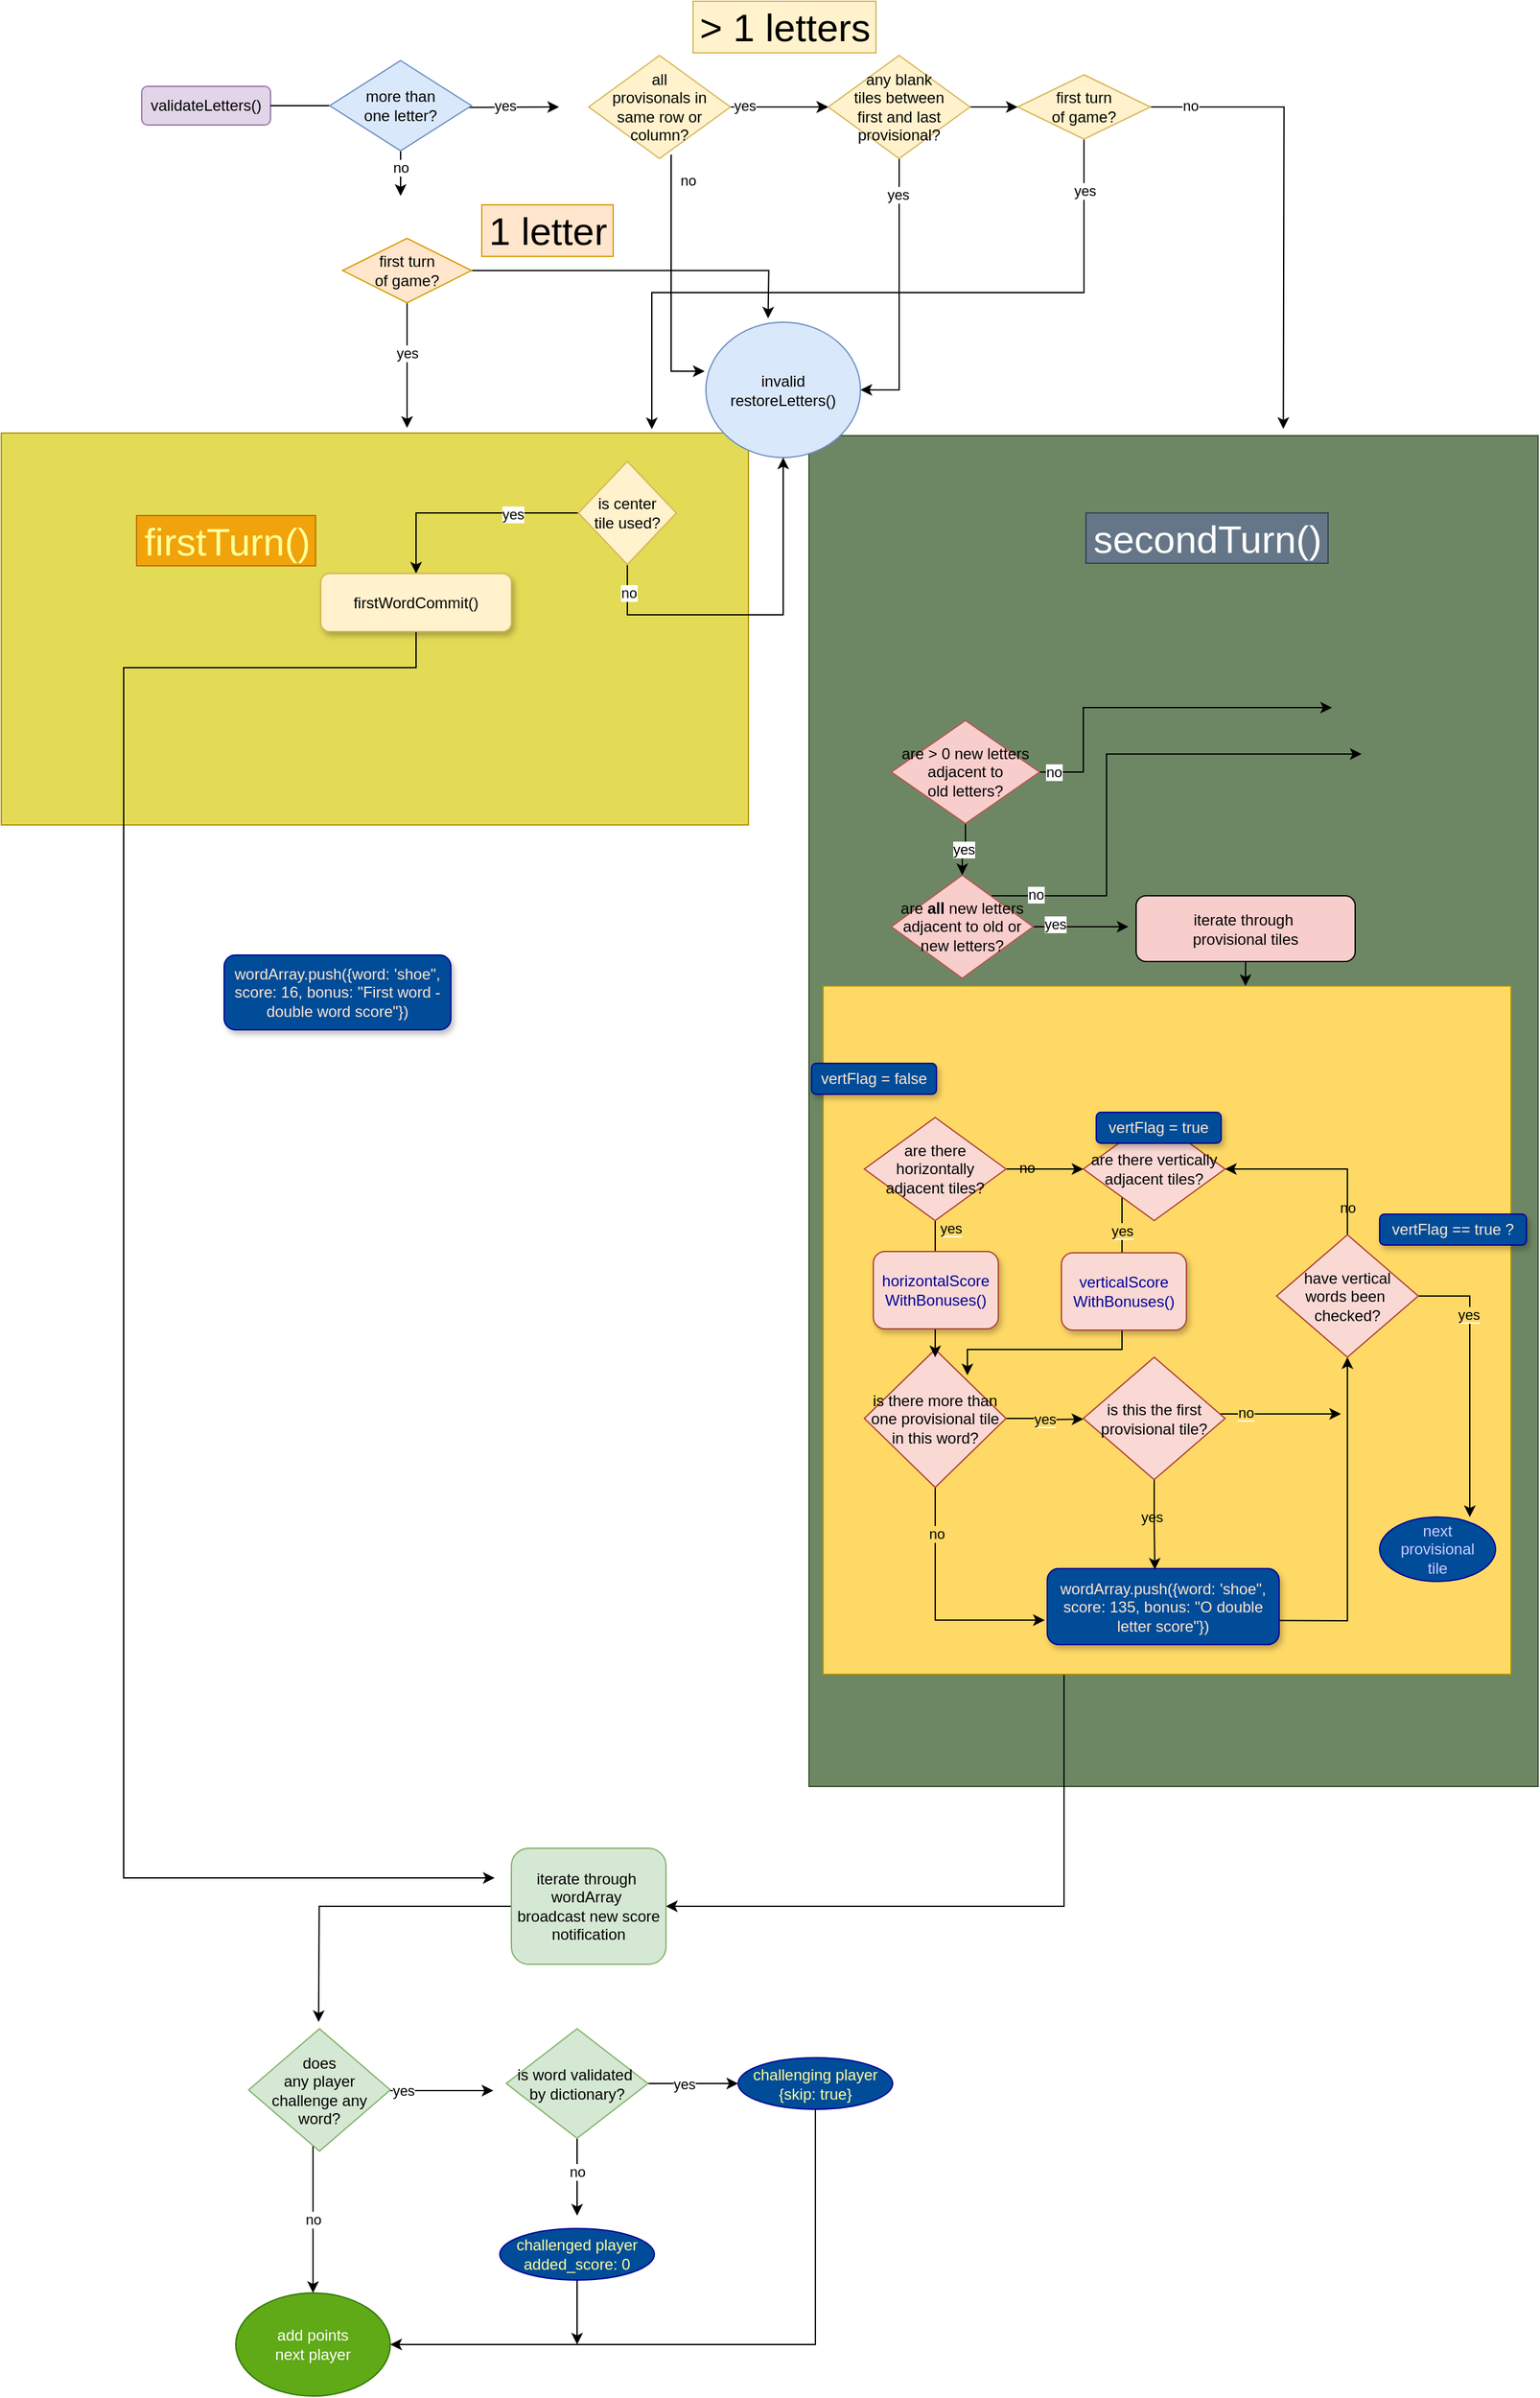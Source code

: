 <mxfile version="14.5.3" type="github">
  <diagram id="KmPHyXRd9AAnZFTOhBj1" name="Page-1">
    <mxGraphModel dx="1792" dy="1610" grid="0" gridSize="10" guides="0" tooltips="1" connect="1" arrows="1" fold="1" page="1" pageScale="1" pageWidth="690" pageHeight="980" math="0" shadow="0">
      <root>
        <mxCell id="0" />
        <mxCell id="1" parent="0" />
        <mxCell id="cBUCQeLag9bt-TqTQDcO-5" value="" style="rounded=0;whiteSpace=wrap;html=1;strokeColor=#3A5431;fontColor=#ffffff;fillColor=#6d8764;" parent="1" vertex="1">
          <mxGeometry x="446" y="9" width="566" height="1048" as="geometry" />
        </mxCell>
        <mxCell id="cBUCQeLag9bt-TqTQDcO-6" value="secondTurn()" style="text;html=1;resizable=0;autosize=1;align=center;verticalAlign=middle;points=[];fillColor=#647687;strokeColor=#314354;rounded=0;fontColor=#ffffff;fontSize=30;" parent="1" vertex="1">
          <mxGeometry x="661" y="69" width="188" height="39" as="geometry" />
        </mxCell>
        <mxCell id="cBUCQeLag9bt-TqTQDcO-2" value="" style="rounded=0;whiteSpace=wrap;html=1;strokeColor=#B09500;fontColor=#ffffff;fillColor=#E3DA56;" parent="1" vertex="1">
          <mxGeometry x="-181" y="7" width="580" height="304" as="geometry" />
        </mxCell>
        <mxCell id="iAa0ijknWMUfrmJ30W93-124" style="edgeStyle=orthogonalEdgeStyle;rounded=0;orthogonalLoop=1;jettySize=auto;html=1;endArrow=classic;endFill=1;fillColor=#00FFFF;gradientColor=#9933FF;fontColor=#000099;" parent="1" source="_AxOFC-AINdAkmEs332U-23" target="_AxOFC-AINdAkmEs332U-12" edge="1">
          <mxGeometry relative="1" as="geometry">
            <Array as="points">
              <mxPoint x="644" y="1150" />
            </Array>
          </mxGeometry>
        </mxCell>
        <mxCell id="_AxOFC-AINdAkmEs332U-23" value="" style="whiteSpace=wrap;html=1;aspect=fixed;strokeColor=#B09500;fontColor=#ffffff;fillColor=#FFD966;glass=0;" parent="1" vertex="1">
          <mxGeometry x="457" y="436" width="534" height="534" as="geometry" />
        </mxCell>
        <mxCell id="SoHk7hT5f_enM3RVXxlu-81" style="edgeStyle=orthogonalEdgeStyle;rounded=0;orthogonalLoop=1;jettySize=auto;html=1;startArrow=none;startFill=0;endArrow=classic;endFill=1;" parent="1" source="SoHk7hT5f_enM3RVXxlu-9" edge="1">
          <mxGeometry relative="1" as="geometry">
            <mxPoint x="875" y="256" as="targetPoint" />
            <Array as="points">
              <mxPoint x="677" y="366" />
              <mxPoint x="677" y="256" />
            </Array>
          </mxGeometry>
        </mxCell>
        <mxCell id="SoHk7hT5f_enM3RVXxlu-82" value="no" style="edgeLabel;html=1;align=center;verticalAlign=middle;resizable=0;points=[];" parent="SoHk7hT5f_enM3RVXxlu-81" vertex="1" connectable="0">
          <mxGeometry x="-0.878" y="-1" relative="1" as="geometry">
            <mxPoint x="10" y="-2" as="offset" />
          </mxGeometry>
        </mxCell>
        <mxCell id="_AxOFC-AINdAkmEs332U-1" style="edgeStyle=orthogonalEdgeStyle;rounded=0;orthogonalLoop=1;jettySize=auto;html=1;startArrow=none;startFill=0;endArrow=classic;endFill=1;exitX=1;exitY=0.5;exitDx=0;exitDy=0;" parent="1" source="SoHk7hT5f_enM3RVXxlu-9" edge="1">
          <mxGeometry relative="1" as="geometry">
            <mxPoint x="694" y="390" as="targetPoint" />
            <Array as="points">
              <mxPoint x="653" y="390" />
              <mxPoint x="653" y="390" />
            </Array>
            <mxPoint x="681" y="404" as="sourcePoint" />
          </mxGeometry>
        </mxCell>
        <mxCell id="_AxOFC-AINdAkmEs332U-2" value="yes" style="edgeLabel;html=1;align=center;verticalAlign=middle;resizable=0;points=[];" parent="_AxOFC-AINdAkmEs332U-1" vertex="1" connectable="0">
          <mxGeometry x="-0.878" y="1" relative="1" as="geometry">
            <mxPoint x="12" y="-1" as="offset" />
          </mxGeometry>
        </mxCell>
        <mxCell id="SoHk7hT5f_enM3RVXxlu-9" value="are &lt;b&gt;all&lt;/b&gt; new letters &lt;br&gt;adjacent to old or &lt;br&gt;new letters?" style="rhombus;whiteSpace=wrap;html=1;fillColor=#f8cecc;strokeColor=#b85450;" parent="1" vertex="1">
          <mxGeometry x="510" y="350" width="110" height="80" as="geometry" />
        </mxCell>
        <mxCell id="SoHk7hT5f_enM3RVXxlu-15" value="invalid&lt;br&gt;restoreLetters()" style="ellipse;whiteSpace=wrap;html=1;fillColor=#dae8fc;strokeColor=#6c8ebf;" parent="1" vertex="1">
          <mxGeometry x="366" y="-79" width="120" height="105" as="geometry" />
        </mxCell>
        <mxCell id="j5gP4k0hpm-259DDC6v4-30" style="edgeStyle=orthogonalEdgeStyle;rounded=0;orthogonalLoop=1;jettySize=auto;html=1;" parent="1" source="SoHk7hT5f_enM3RVXxlu-22" edge="1">
          <mxGeometry relative="1" as="geometry">
            <mxPoint x="814.25" y="3.762" as="targetPoint" />
          </mxGeometry>
        </mxCell>
        <mxCell id="j5gP4k0hpm-259DDC6v4-33" value="no" style="edgeLabel;html=1;align=center;verticalAlign=middle;resizable=0;points=[];" parent="j5gP4k0hpm-259DDC6v4-30" vertex="1" connectable="0">
          <mxGeometry x="-0.826" y="1" relative="1" as="geometry">
            <mxPoint as="offset" />
          </mxGeometry>
        </mxCell>
        <mxCell id="j5gP4k0hpm-259DDC6v4-31" style="edgeStyle=orthogonalEdgeStyle;rounded=0;orthogonalLoop=1;jettySize=auto;html=1;" parent="1" source="SoHk7hT5f_enM3RVXxlu-22" edge="1">
          <mxGeometry relative="1" as="geometry">
            <mxPoint x="324" y="4" as="targetPoint" />
            <Array as="points">
              <mxPoint x="660" y="-102" />
              <mxPoint x="324" y="-102" />
            </Array>
          </mxGeometry>
        </mxCell>
        <mxCell id="j5gP4k0hpm-259DDC6v4-32" value="yes" style="edgeLabel;html=1;align=center;verticalAlign=middle;resizable=0;points=[];" parent="j5gP4k0hpm-259DDC6v4-31" vertex="1" connectable="0">
          <mxGeometry x="-0.858" relative="1" as="geometry">
            <mxPoint as="offset" />
          </mxGeometry>
        </mxCell>
        <mxCell id="SoHk7hT5f_enM3RVXxlu-22" value="first turn&lt;br&gt;of game?" style="rhombus;whiteSpace=wrap;html=1;fillColor=#fff2cc;strokeColor=#d6b656;" parent="1" vertex="1">
          <mxGeometry x="608" y="-271" width="103" height="50" as="geometry" />
        </mxCell>
        <mxCell id="j5gP4k0hpm-259DDC6v4-18" style="edgeStyle=orthogonalEdgeStyle;rounded=0;orthogonalLoop=1;jettySize=auto;html=1;entryX=0.5;entryY=0;entryDx=0;entryDy=0;" parent="1" source="SoHk7hT5f_enM3RVXxlu-11" target="iAa0ijknWMUfrmJ30W93-70" edge="1">
          <mxGeometry relative="1" as="geometry" />
        </mxCell>
        <mxCell id="j5gP4k0hpm-259DDC6v4-19" value="yes" style="edgeLabel;html=1;align=center;verticalAlign=middle;resizable=0;points=[];" parent="j5gP4k0hpm-259DDC6v4-18" vertex="1" connectable="0">
          <mxGeometry x="-0.407" y="1" relative="1" as="geometry">
            <mxPoint as="offset" />
          </mxGeometry>
        </mxCell>
        <mxCell id="ICgtY_3QxGC1QZAp6QRd-2" style="edgeStyle=orthogonalEdgeStyle;rounded=0;orthogonalLoop=1;jettySize=auto;html=1;exitX=0.5;exitY=1;exitDx=0;exitDy=0;" edge="1" parent="1" source="SoHk7hT5f_enM3RVXxlu-11" target="SoHk7hT5f_enM3RVXxlu-15">
          <mxGeometry relative="1" as="geometry">
            <Array as="points">
              <mxPoint x="305" y="148" />
              <mxPoint x="426" y="148" />
            </Array>
          </mxGeometry>
        </mxCell>
        <mxCell id="ICgtY_3QxGC1QZAp6QRd-3" value="no" style="edgeLabel;html=1;align=center;verticalAlign=middle;resizable=0;points=[];" vertex="1" connectable="0" parent="ICgtY_3QxGC1QZAp6QRd-2">
          <mxGeometry x="-0.847" y="1" relative="1" as="geometry">
            <mxPoint as="offset" />
          </mxGeometry>
        </mxCell>
        <mxCell id="SoHk7hT5f_enM3RVXxlu-11" value="is center &lt;br&gt;tile used?" style="rhombus;whiteSpace=wrap;html=1;fillColor=#fff2cc;strokeColor=#d6b656;" parent="1" vertex="1">
          <mxGeometry x="267" y="29" width="76" height="80" as="geometry" />
        </mxCell>
        <mxCell id="SoHk7hT5f_enM3RVXxlu-66" value="yes" style="edgeStyle=orthogonalEdgeStyle;rounded=0;orthogonalLoop=1;jettySize=auto;html=1;" parent="1" source="SoHk7hT5f_enM3RVXxlu-38" target="SoHk7hT5f_enM3RVXxlu-9" edge="1">
          <mxGeometry relative="1" as="geometry" />
        </mxCell>
        <mxCell id="SoHk7hT5f_enM3RVXxlu-78" style="edgeStyle=orthogonalEdgeStyle;rounded=0;orthogonalLoop=1;jettySize=auto;html=1;startArrow=none;startFill=0;endArrow=classic;endFill=1;" parent="1" source="SoHk7hT5f_enM3RVXxlu-38" edge="1">
          <mxGeometry relative="1" as="geometry">
            <mxPoint x="852" y="220" as="targetPoint" />
            <Array as="points">
              <mxPoint x="659" y="270" />
              <mxPoint x="659" y="220" />
            </Array>
          </mxGeometry>
        </mxCell>
        <mxCell id="SoHk7hT5f_enM3RVXxlu-80" value="no" style="edgeLabel;html=1;align=center;verticalAlign=middle;resizable=0;points=[];" parent="SoHk7hT5f_enM3RVXxlu-78" vertex="1" connectable="0">
          <mxGeometry x="0.084" y="2" relative="1" as="geometry">
            <mxPoint x="-89" y="52" as="offset" />
          </mxGeometry>
        </mxCell>
        <mxCell id="SoHk7hT5f_enM3RVXxlu-38" value="are &amp;gt; 0 new letters&lt;br&gt;adjacent to &lt;br&gt;old letters?" style="rhombus;whiteSpace=wrap;html=1;fillColor=#f8cecc;strokeColor=#b85450;" parent="1" vertex="1">
          <mxGeometry x="510" y="230" width="115" height="80" as="geometry" />
        </mxCell>
        <mxCell id="cBUCQeLag9bt-TqTQDcO-9" style="edgeStyle=orthogonalEdgeStyle;rounded=0;orthogonalLoop=1;jettySize=auto;html=1;exitX=0.5;exitY=1;exitDx=0;exitDy=0;entryX=0.614;entryY=0;entryDx=0;entryDy=0;entryPerimeter=0;fontSize=30;fontColor=#FFFF99;" parent="1" source="_AxOFC-AINdAkmEs332U-11" target="_AxOFC-AINdAkmEs332U-23" edge="1">
          <mxGeometry relative="1" as="geometry" />
        </mxCell>
        <mxCell id="_AxOFC-AINdAkmEs332U-11" value="iterate through&amp;nbsp;&lt;br&gt;provisional tiles" style="rounded=1;whiteSpace=wrap;html=1;fillColor=#f8cecc;" parent="1" vertex="1">
          <mxGeometry x="700" y="366" width="170" height="51" as="geometry" />
        </mxCell>
        <mxCell id="iAa0ijknWMUfrmJ30W93-106" style="edgeStyle=orthogonalEdgeStyle;rounded=0;orthogonalLoop=1;jettySize=auto;html=1;endArrow=classic;endFill=1;fillColor=#00FFFF;gradientColor=#9933FF;fontColor=#000099;" parent="1" source="_AxOFC-AINdAkmEs332U-12" edge="1">
          <mxGeometry relative="1" as="geometry">
            <mxPoint x="65.333" y="1239.792" as="targetPoint" />
          </mxGeometry>
        </mxCell>
        <mxCell id="_AxOFC-AINdAkmEs332U-12" value="iterate through&amp;nbsp;&lt;br&gt;wordArray&amp;nbsp;&lt;br&gt;broadcast new score notification" style="rounded=1;whiteSpace=wrap;html=1;fillColor=#d5e8d4;strokeColor=#82b366;" parent="1" vertex="1">
          <mxGeometry x="215" y="1105" width="120" height="90" as="geometry" />
        </mxCell>
        <mxCell id="_AxOFC-AINdAkmEs332U-16" value="&lt;span style=&quot;background-color: rgb(255 , 217 , 102)&quot;&gt;yes&lt;/span&gt;" style="edgeStyle=orthogonalEdgeStyle;rounded=0;orthogonalLoop=1;jettySize=auto;html=1;startArrow=none;startFill=0;endArrow=classic;endFill=1;" parent="1" source="_AxOFC-AINdAkmEs332U-14" edge="1">
          <mxGeometry relative="1" as="geometry">
            <mxPoint x="659" y="772" as="targetPoint" />
          </mxGeometry>
        </mxCell>
        <mxCell id="_AxOFC-AINdAkmEs332U-19" style="edgeStyle=orthogonalEdgeStyle;rounded=0;orthogonalLoop=1;jettySize=auto;html=1;exitX=0.5;exitY=1;exitDx=0;exitDy=0;startArrow=none;startFill=0;endArrow=classic;endFill=1;entryX=0;entryY=0.5;entryDx=0;entryDy=0;" parent="1" source="_AxOFC-AINdAkmEs332U-14" edge="1">
          <mxGeometry relative="1" as="geometry">
            <mxPoint x="629" y="928" as="targetPoint" />
            <Array as="points">
              <mxPoint x="544" y="928" />
            </Array>
          </mxGeometry>
        </mxCell>
        <mxCell id="_AxOFC-AINdAkmEs332U-20" value="no" style="edgeLabel;html=1;align=center;verticalAlign=middle;resizable=0;points=[];labelBackgroundColor=#FFD966;" parent="_AxOFC-AINdAkmEs332U-19" vertex="1" connectable="0">
          <mxGeometry x="-0.843" y="1" relative="1" as="geometry">
            <mxPoint y="21" as="offset" />
          </mxGeometry>
        </mxCell>
        <mxCell id="_AxOFC-AINdAkmEs332U-14" value="is there more than one provisional tile in this word?" style="rhombus;whiteSpace=wrap;html=1;fillColor=#fad9d5;strokeColor=#ae4132;" parent="1" vertex="1">
          <mxGeometry x="489" y="718" width="110" height="107" as="geometry" />
        </mxCell>
        <mxCell id="iAa0ijknWMUfrmJ30W93-24" style="edgeStyle=orthogonalEdgeStyle;rounded=0;orthogonalLoop=1;jettySize=auto;html=1;" parent="1" source="_AxOFC-AINdAkmEs332U-15" edge="1">
          <mxGeometry relative="1" as="geometry">
            <mxPoint x="859" y="768" as="targetPoint" />
            <Array as="points">
              <mxPoint x="809" y="768" />
              <mxPoint x="809" y="768" />
            </Array>
          </mxGeometry>
        </mxCell>
        <mxCell id="iAa0ijknWMUfrmJ30W93-25" value="&lt;span style=&quot;background-color: rgb(255 , 217 , 102)&quot;&gt;no&lt;/span&gt;" style="edgeLabel;html=1;align=center;verticalAlign=middle;resizable=0;points=[];" parent="iAa0ijknWMUfrmJ30W93-24" vertex="1" connectable="0">
          <mxGeometry x="-0.584" y="2" relative="1" as="geometry">
            <mxPoint y="1" as="offset" />
          </mxGeometry>
        </mxCell>
        <mxCell id="iAa0ijknWMUfrmJ30W93-82" style="edgeStyle=orthogonalEdgeStyle;rounded=0;orthogonalLoop=1;jettySize=auto;html=1;entryX=0.464;entryY=0.013;entryDx=0;entryDy=0;entryPerimeter=0;endArrow=classic;endFill=1;fillColor=#00FFFF;gradientColor=#9933FF;" parent="1" source="_AxOFC-AINdAkmEs332U-15" target="iAa0ijknWMUfrmJ30W93-81" edge="1">
          <mxGeometry relative="1" as="geometry" />
        </mxCell>
        <mxCell id="iAa0ijknWMUfrmJ30W93-83" value="&lt;span style=&quot;&quot;&gt;yes&lt;/span&gt;" style="edgeLabel;html=1;align=center;verticalAlign=middle;resizable=0;points=[];labelBackgroundColor=none;" parent="iAa0ijknWMUfrmJ30W93-82" vertex="1" connectable="0">
          <mxGeometry x="-0.153" y="-2" relative="1" as="geometry">
            <mxPoint y="-1" as="offset" />
          </mxGeometry>
        </mxCell>
        <mxCell id="_AxOFC-AINdAkmEs332U-15" value="is this the first provisional tile?" style="rhombus;whiteSpace=wrap;html=1;fillColor=#fad9d5;strokeColor=#ae4132;" parent="1" vertex="1">
          <mxGeometry x="659" y="724" width="110" height="95" as="geometry" />
        </mxCell>
        <mxCell id="iAa0ijknWMUfrmJ30W93-33" style="edgeStyle=orthogonalEdgeStyle;rounded=0;orthogonalLoop=1;jettySize=auto;html=1;endArrow=classic;endFill=1;" parent="1" target="iAa0ijknWMUfrmJ30W93-26" edge="1">
          <mxGeometry relative="1" as="geometry">
            <mxPoint x="749" y="928" as="sourcePoint" />
          </mxGeometry>
        </mxCell>
        <mxCell id="iAa0ijknWMUfrmJ30W93-11" value="&lt;span style=&quot;background-color: rgb(255 , 217 , 102)&quot;&gt;yes&lt;/span&gt;" style="edgeStyle=orthogonalEdgeStyle;rounded=0;orthogonalLoop=1;jettySize=auto;html=1;entryX=0.5;entryY=0;entryDx=0;entryDy=0;" parent="1" edge="1">
          <mxGeometry x="-0.212" y="12" relative="1" as="geometry">
            <mxPoint x="517" y="585.998" as="sourcePoint" />
            <mxPoint x="544" y="724" as="targetPoint" />
            <Array as="points">
              <mxPoint x="544" y="586" />
            </Array>
            <mxPoint as="offset" />
          </mxGeometry>
        </mxCell>
        <mxCell id="iAa0ijknWMUfrmJ30W93-13" style="edgeStyle=orthogonalEdgeStyle;rounded=0;orthogonalLoop=1;jettySize=auto;html=1;entryX=0;entryY=0.5;entryDx=0;entryDy=0;" parent="1" source="iAa0ijknWMUfrmJ30W93-10" target="iAa0ijknWMUfrmJ30W93-12" edge="1">
          <mxGeometry relative="1" as="geometry" />
        </mxCell>
        <mxCell id="iAa0ijknWMUfrmJ30W93-14" value="&lt;span style=&quot;&quot;&gt;no&lt;/span&gt;" style="edgeLabel;html=1;align=center;verticalAlign=middle;resizable=0;points=[];labelBackgroundColor=none;" parent="iAa0ijknWMUfrmJ30W93-13" vertex="1" connectable="0">
          <mxGeometry x="-0.467" y="1" relative="1" as="geometry">
            <mxPoint as="offset" />
          </mxGeometry>
        </mxCell>
        <mxCell id="iAa0ijknWMUfrmJ30W93-10" value="are there horizontally adjacent tiles?" style="rhombus;whiteSpace=wrap;html=1;fillColor=#fad9d5;strokeColor=#ae4132;" parent="1" vertex="1">
          <mxGeometry x="489" y="538" width="110" height="80" as="geometry" />
        </mxCell>
        <mxCell id="iAa0ijknWMUfrmJ30W93-21" style="edgeStyle=orthogonalEdgeStyle;rounded=0;orthogonalLoop=1;jettySize=auto;html=1;" parent="1" source="iAa0ijknWMUfrmJ30W93-12" edge="1">
          <mxGeometry relative="1" as="geometry">
            <mxPoint x="569" y="738" as="targetPoint" />
            <Array as="points">
              <mxPoint x="689" y="718" />
              <mxPoint x="569" y="718" />
            </Array>
          </mxGeometry>
        </mxCell>
        <mxCell id="iAa0ijknWMUfrmJ30W93-22" value="&lt;span style=&quot;background-color: rgb(255 , 217 , 102)&quot;&gt;yes&lt;/span&gt;" style="edgeLabel;html=1;align=center;verticalAlign=middle;resizable=0;points=[];" parent="iAa0ijknWMUfrmJ30W93-21" vertex="1" connectable="0">
          <mxGeometry x="-0.622" relative="1" as="geometry">
            <mxPoint y="-23" as="offset" />
          </mxGeometry>
        </mxCell>
        <mxCell id="iAa0ijknWMUfrmJ30W93-12" value="are there vertically adjacent tiles?" style="rhombus;whiteSpace=wrap;html=1;fillColor=#fad9d5;strokeColor=#ae4132;" parent="1" vertex="1">
          <mxGeometry x="659" y="538" width="110" height="80" as="geometry" />
        </mxCell>
        <mxCell id="iAa0ijknWMUfrmJ30W93-30" style="edgeStyle=orthogonalEdgeStyle;rounded=0;orthogonalLoop=1;jettySize=auto;html=1;endArrow=classic;endFill=1;entryX=1;entryY=0.5;entryDx=0;entryDy=0;" parent="1" source="iAa0ijknWMUfrmJ30W93-26" target="iAa0ijknWMUfrmJ30W93-12" edge="1">
          <mxGeometry relative="1" as="geometry">
            <mxPoint x="759" y="568" as="targetPoint" />
            <Array as="points">
              <mxPoint x="864" y="578" />
            </Array>
          </mxGeometry>
        </mxCell>
        <mxCell id="iAa0ijknWMUfrmJ30W93-32" value="&lt;span style=&quot;&quot;&gt;no&lt;/span&gt;" style="edgeLabel;html=1;align=center;verticalAlign=middle;resizable=0;points=[];labelBackgroundColor=none;" parent="iAa0ijknWMUfrmJ30W93-30" vertex="1" connectable="0">
          <mxGeometry x="-0.93" relative="1" as="geometry">
            <mxPoint y="-16" as="offset" />
          </mxGeometry>
        </mxCell>
        <mxCell id="iAa0ijknWMUfrmJ30W93-39" style="edgeStyle=orthogonalEdgeStyle;rounded=0;orthogonalLoop=1;jettySize=auto;html=1;endArrow=classic;endFill=1;fillColor=#00FFFF;gradientColor=#9933FF;" parent="1" source="iAa0ijknWMUfrmJ30W93-26" edge="1">
          <mxGeometry relative="1" as="geometry">
            <mxPoint x="959" y="848" as="targetPoint" />
            <Array as="points">
              <mxPoint x="959" y="677" />
            </Array>
          </mxGeometry>
        </mxCell>
        <mxCell id="iAa0ijknWMUfrmJ30W93-42" value="&lt;span style=&quot;background-color: rgb(255 , 217 , 102)&quot;&gt;yes&lt;/span&gt;" style="edgeLabel;html=1;align=center;verticalAlign=middle;resizable=0;points=[];" parent="iAa0ijknWMUfrmJ30W93-39" vertex="1" connectable="0">
          <mxGeometry x="-0.483" y="-1" relative="1" as="geometry">
            <mxPoint as="offset" />
          </mxGeometry>
        </mxCell>
        <mxCell id="iAa0ijknWMUfrmJ30W93-26" value="have vertical&lt;br&gt;words been&amp;nbsp;&lt;br&gt;checked?" style="rhombus;whiteSpace=wrap;html=1;fillColor=#fad9d5;strokeColor=#ae4132;" parent="1" vertex="1">
          <mxGeometry x="809" y="629" width="110" height="95" as="geometry" />
        </mxCell>
        <mxCell id="iAa0ijknWMUfrmJ30W93-41" value="&lt;font color=&quot;#ccccff&quot;&gt;next &lt;br&gt;provisional &lt;br&gt;tile&lt;/font&gt;" style="ellipse;whiteSpace=wrap;html=1;fontColor=#ffffff;strokeColor=#000099;fillColor=#004C99;" parent="1" vertex="1">
          <mxGeometry x="889" y="848" width="90" height="50" as="geometry" />
        </mxCell>
        <mxCell id="iAa0ijknWMUfrmJ30W93-45" value="yes" style="edgeStyle=orthogonalEdgeStyle;rounded=0;orthogonalLoop=1;jettySize=auto;html=1;endArrow=classic;endFill=1;fillColor=#00FFFF;gradientColor=#9933FF;" parent="1" edge="1">
          <mxGeometry relative="1" as="geometry">
            <mxPoint x="201" y="1293" as="targetPoint" />
            <mxPoint x="61" y="1293" as="sourcePoint" />
            <Array as="points">
              <mxPoint x="111" y="1293" />
              <mxPoint x="111" y="1293" />
            </Array>
          </mxGeometry>
        </mxCell>
        <mxCell id="iAa0ijknWMUfrmJ30W93-46" value="no" style="edgeStyle=orthogonalEdgeStyle;rounded=0;orthogonalLoop=1;jettySize=auto;html=1;endArrow=classic;endFill=1;fillColor=#00FFFF;gradientColor=#9933FF;entryX=0.5;entryY=0;entryDx=0;entryDy=0;" parent="1" source="iAa0ijknWMUfrmJ30W93-44" target="iAa0ijknWMUfrmJ30W93-58" edge="1">
          <mxGeometry relative="1" as="geometry">
            <mxPoint x="65" y="1420" as="targetPoint" />
            <Array as="points">
              <mxPoint x="61" y="1419" />
              <mxPoint x="61" y="1419" />
            </Array>
          </mxGeometry>
        </mxCell>
        <mxCell id="iAa0ijknWMUfrmJ30W93-44" value="does &lt;br&gt;any player challenge any word?" style="rhombus;whiteSpace=wrap;html=1;fillColor=#d5e8d4;strokeColor=#82b366;" parent="1" vertex="1">
          <mxGeometry x="11" y="1245" width="110" height="95" as="geometry" />
        </mxCell>
        <mxCell id="iAa0ijknWMUfrmJ30W93-61" style="edgeStyle=orthogonalEdgeStyle;rounded=0;orthogonalLoop=1;jettySize=auto;html=1;exitX=0.5;exitY=1;exitDx=0;exitDy=0;endArrow=classic;endFill=1;fillColor=#00FFFF;gradientColor=#9933FF;" parent="1" source="iAa0ijknWMUfrmJ30W93-49" edge="1">
          <mxGeometry relative="1" as="geometry">
            <mxPoint x="266" y="1490" as="targetPoint" />
          </mxGeometry>
        </mxCell>
        <mxCell id="iAa0ijknWMUfrmJ30W93-49" value="&lt;font color=&quot;#ffff99&quot;&gt;challenged player added_score: 0&lt;/font&gt;" style="ellipse;whiteSpace=wrap;html=1;glass=0;strokeColor=#000099;fillColor=#004C99;" parent="1" vertex="1">
          <mxGeometry x="206" y="1400" width="120" height="40" as="geometry" />
        </mxCell>
        <mxCell id="iAa0ijknWMUfrmJ30W93-52" style="edgeStyle=orthogonalEdgeStyle;rounded=0;orthogonalLoop=1;jettySize=auto;html=1;endArrow=classic;endFill=1;fillColor=#00FFFF;gradientColor=#9933FF;" parent="1" source="iAa0ijknWMUfrmJ30W93-50" edge="1">
          <mxGeometry relative="1" as="geometry">
            <mxPoint x="266" y="1390" as="targetPoint" />
          </mxGeometry>
        </mxCell>
        <mxCell id="iAa0ijknWMUfrmJ30W93-57" value="no" style="edgeLabel;html=1;align=center;verticalAlign=middle;resizable=0;points=[];" parent="iAa0ijknWMUfrmJ30W93-52" vertex="1" connectable="0">
          <mxGeometry x="-0.163" relative="1" as="geometry">
            <mxPoint as="offset" />
          </mxGeometry>
        </mxCell>
        <mxCell id="iAa0ijknWMUfrmJ30W93-55" style="edgeStyle=orthogonalEdgeStyle;rounded=0;orthogonalLoop=1;jettySize=auto;html=1;exitX=1;exitY=0.5;exitDx=0;exitDy=0;entryX=0;entryY=0.5;entryDx=0;entryDy=0;endArrow=classic;endFill=1;fillColor=#00FFFF;gradientColor=#9933FF;" parent="1" source="iAa0ijknWMUfrmJ30W93-50" target="iAa0ijknWMUfrmJ30W93-53" edge="1">
          <mxGeometry relative="1" as="geometry" />
        </mxCell>
        <mxCell id="iAa0ijknWMUfrmJ30W93-56" value="yes" style="edgeLabel;html=1;align=center;verticalAlign=middle;resizable=0;points=[];" parent="iAa0ijknWMUfrmJ30W93-55" vertex="1" connectable="0">
          <mxGeometry x="-0.219" y="-2" relative="1" as="geometry">
            <mxPoint y="-2" as="offset" />
          </mxGeometry>
        </mxCell>
        <mxCell id="iAa0ijknWMUfrmJ30W93-50" value="is word validated&amp;nbsp;&lt;br&gt;by dictionary?" style="rhombus;whiteSpace=wrap;html=1;fillColor=#d5e8d4;strokeColor=#82b366;" parent="1" vertex="1">
          <mxGeometry x="211" y="1245" width="110" height="85" as="geometry" />
        </mxCell>
        <mxCell id="iAa0ijknWMUfrmJ30W93-60" style="edgeStyle=orthogonalEdgeStyle;rounded=0;orthogonalLoop=1;jettySize=auto;html=1;exitX=0.5;exitY=1;exitDx=0;exitDy=0;entryX=1;entryY=0.5;entryDx=0;entryDy=0;endArrow=classic;endFill=1;fillColor=#00FFFF;gradientColor=#9933FF;" parent="1" source="iAa0ijknWMUfrmJ30W93-53" target="iAa0ijknWMUfrmJ30W93-58" edge="1">
          <mxGeometry relative="1" as="geometry" />
        </mxCell>
        <mxCell id="iAa0ijknWMUfrmJ30W93-53" value="&lt;font color=&quot;#ffff99&quot;&gt;challenging player {skip: true}&lt;/font&gt;" style="ellipse;whiteSpace=wrap;html=1;glass=0;strokeColor=#000099;fillColor=#004C99;" parent="1" vertex="1">
          <mxGeometry x="391" y="1267.5" width="120" height="40" as="geometry" />
        </mxCell>
        <mxCell id="iAa0ijknWMUfrmJ30W93-58" value="add points&lt;br&gt;next player" style="ellipse;whiteSpace=wrap;html=1;glass=0;strokeColor=#2D7600;fillColor=#60a917;fontColor=#ffffff;" parent="1" vertex="1">
          <mxGeometry x="1" y="1450" width="120" height="80" as="geometry" />
        </mxCell>
        <mxCell id="iAa0ijknWMUfrmJ30W93-63" style="edgeStyle=orthogonalEdgeStyle;rounded=0;orthogonalLoop=1;jettySize=auto;html=1;endArrow=classic;endFill=1;fillColor=#00FFFF;gradientColor=#9933FF;" parent="1" edge="1">
          <mxGeometry relative="1" as="geometry">
            <mxPoint x="365" y="-41" as="targetPoint" />
            <mxPoint x="339" y="-208.999" as="sourcePoint" />
            <Array as="points">
              <mxPoint x="339" y="-41.09" />
            </Array>
          </mxGeometry>
        </mxCell>
        <mxCell id="j5gP4k0hpm-259DDC6v4-14" value="no" style="edgeLabel;html=1;align=center;verticalAlign=middle;resizable=0;points=[];" parent="iAa0ijknWMUfrmJ30W93-63" vertex="1" connectable="0">
          <mxGeometry x="-0.89" y="-1" relative="1" as="geometry">
            <mxPoint x="15" y="-60.09" as="offset" />
          </mxGeometry>
        </mxCell>
        <mxCell id="j5gP4k0hpm-259DDC6v4-7" value="no" style="edgeLabel;html=1;align=center;verticalAlign=middle;resizable=0;points=[];labelBackgroundColor=#FFFFFF;" parent="iAa0ijknWMUfrmJ30W93-63" vertex="1" connectable="0">
          <mxGeometry x="-0.374" y="1" relative="1" as="geometry">
            <mxPoint x="12" y="-40.27" as="offset" />
          </mxGeometry>
        </mxCell>
        <mxCell id="iAa0ijknWMUfrmJ30W93-62" value="validateLetters()" style="rounded=1;whiteSpace=wrap;html=1;fillColor=#e1d5e7;strokeColor=#9673a6;" parent="1" vertex="1">
          <mxGeometry x="-72" y="-262" width="100" height="30" as="geometry" />
        </mxCell>
        <mxCell id="iAa0ijknWMUfrmJ30W93-122" style="edgeStyle=orthogonalEdgeStyle;rounded=0;orthogonalLoop=1;jettySize=auto;html=1;endArrow=classic;endFill=1;fillColor=#00FFFF;gradientColor=#9933FF;fontColor=#000099;" parent="1" source="iAa0ijknWMUfrmJ30W93-70" edge="1">
          <mxGeometry relative="1" as="geometry">
            <mxPoint x="202" y="1128" as="targetPoint" />
            <Array as="points">
              <mxPoint x="141" y="189" />
              <mxPoint x="-86" y="189" />
              <mxPoint x="-86" y="1128" />
            </Array>
          </mxGeometry>
        </mxCell>
        <mxCell id="iAa0ijknWMUfrmJ30W93-70" value="&lt;font&gt;firstWordCommit()&lt;/font&gt;" style="rounded=1;whiteSpace=wrap;html=1;shadow=1;glass=0;sketch=0;strokeColor=#d6b656;fillColor=#fff2cc;" parent="1" vertex="1">
          <mxGeometry x="67" y="116" width="148" height="45" as="geometry" />
        </mxCell>
        <mxCell id="iAa0ijknWMUfrmJ30W93-81" value="&lt;font color=&quot;#ffe6cc&quot;&gt;wordArray.push({word: &#39;shoe&quot;, score: 135, bonus: &quot;O double letter score&quot;})&lt;/font&gt;" style="rounded=1;whiteSpace=wrap;html=1;shadow=1;glass=0;sketch=0;strokeColor=#000099;fillColor=#004C99;" parent="1" vertex="1">
          <mxGeometry x="631" y="888" width="180" height="59" as="geometry" />
        </mxCell>
        <mxCell id="iAa0ijknWMUfrmJ30W93-84" value="&lt;font&gt;horizontalScore&lt;br&gt;WithBonuses()&lt;/font&gt;" style="rounded=1;whiteSpace=wrap;html=1;shadow=1;glass=0;sketch=0;strokeColor=#ae4132;fillColor=#fad9d5;fontColor=#000099;" parent="1" vertex="1">
          <mxGeometry x="496" y="642" width="97" height="60" as="geometry" />
        </mxCell>
        <mxCell id="iAa0ijknWMUfrmJ30W93-85" value="&lt;font&gt;verticalScore&lt;br&gt;WithBonuses()&lt;/font&gt;" style="rounded=1;whiteSpace=wrap;html=1;shadow=1;glass=0;sketch=0;strokeColor=#ae4132;fillColor=#fad9d5;fontColor=#000099;" parent="1" vertex="1">
          <mxGeometry x="642" y="643" width="97" height="60" as="geometry" />
        </mxCell>
        <mxCell id="iAa0ijknWMUfrmJ30W93-89" value="&lt;font color=&quot;#ffe6cc&quot;&gt;wordArray.push({word: &#39;shoe&quot;, score: 16, bonus: &quot;First word - double word score&quot;})&lt;/font&gt;" style="rounded=1;whiteSpace=wrap;html=1;shadow=1;glass=0;sketch=0;strokeColor=#000099;fillColor=#004C99;" parent="1" vertex="1">
          <mxGeometry x="-8" y="412" width="176" height="58" as="geometry" />
        </mxCell>
        <mxCell id="iAa0ijknWMUfrmJ30W93-97" value="&lt;font color=&quot;#ffe6cc&quot;&gt;vertFlag = true&lt;/font&gt;" style="rounded=1;whiteSpace=wrap;html=1;shadow=1;glass=0;sketch=0;strokeColor=#000099;fillColor=#004C99;" parent="1" vertex="1">
          <mxGeometry x="669" y="534" width="97" height="24" as="geometry" />
        </mxCell>
        <mxCell id="iAa0ijknWMUfrmJ30W93-99" value="&lt;font color=&quot;#ffe6cc&quot;&gt;vertFlag = false&lt;/font&gt;" style="rounded=1;whiteSpace=wrap;html=1;shadow=1;glass=0;sketch=0;strokeColor=#000099;fillColor=#004C99;" parent="1" vertex="1">
          <mxGeometry x="448" y="496" width="97" height="24" as="geometry" />
        </mxCell>
        <mxCell id="iAa0ijknWMUfrmJ30W93-100" value="&lt;font color=&quot;#ffe6cc&quot;&gt;vertFlag == true ?&lt;/font&gt;" style="rounded=1;whiteSpace=wrap;html=1;shadow=1;glass=0;sketch=0;strokeColor=#000099;fillColor=#004C99;" parent="1" vertex="1">
          <mxGeometry x="889" y="613" width="114" height="24" as="geometry" />
        </mxCell>
        <mxCell id="iAa0ijknWMUfrmJ30W93-101" style="edgeStyle=orthogonalEdgeStyle;rounded=0;orthogonalLoop=1;jettySize=auto;html=1;exitX=0.5;exitY=1;exitDx=0;exitDy=0;endArrow=classic;endFill=1;fillColor=#00FFFF;gradientColor=#9933FF;fontColor=#000099;" parent="1" source="_AxOFC-AINdAkmEs332U-23" target="_AxOFC-AINdAkmEs332U-23" edge="1">
          <mxGeometry relative="1" as="geometry" />
        </mxCell>
        <mxCell id="iAa0ijknWMUfrmJ30W93-102" style="edgeStyle=orthogonalEdgeStyle;rounded=0;orthogonalLoop=1;jettySize=auto;html=1;exitX=0.5;exitY=1;exitDx=0;exitDy=0;endArrow=classic;endFill=1;fillColor=#00FFFF;gradientColor=#9933FF;fontColor=#000099;" parent="1" source="_AxOFC-AINdAkmEs332U-23" target="_AxOFC-AINdAkmEs332U-23" edge="1">
          <mxGeometry relative="1" as="geometry" />
        </mxCell>
        <mxCell id="cBUCQeLag9bt-TqTQDcO-3" value="firstTurn()" style="text;html=1;resizable=0;autosize=1;align=center;verticalAlign=middle;points=[];fillColor=#f0a30a;strokeColor=#BD7000;rounded=0;fontColor=#FFFF99;fontSize=30;" parent="1" vertex="1">
          <mxGeometry x="-76" y="71" width="139" height="39" as="geometry" />
        </mxCell>
        <mxCell id="cBUCQeLag9bt-TqTQDcO-8" style="edgeStyle=orthogonalEdgeStyle;rounded=0;orthogonalLoop=1;jettySize=auto;html=1;exitX=0.5;exitY=1;exitDx=0;exitDy=0;fontSize=30;fontColor=#FFFF99;" parent="1" source="cBUCQeLag9bt-TqTQDcO-5" target="cBUCQeLag9bt-TqTQDcO-5" edge="1">
          <mxGeometry relative="1" as="geometry" />
        </mxCell>
        <mxCell id="j5gP4k0hpm-259DDC6v4-8" style="edgeStyle=orthogonalEdgeStyle;rounded=0;orthogonalLoop=1;jettySize=auto;html=1;" parent="1" source="a0S-27R4YYvynodJsr7F-2" target="j5gP4k0hpm-259DDC6v4-6" edge="1">
          <mxGeometry relative="1" as="geometry" />
        </mxCell>
        <mxCell id="j5gP4k0hpm-259DDC6v4-15" value="" style="edgeStyle=orthogonalEdgeStyle;rounded=0;orthogonalLoop=1;jettySize=auto;html=1;" parent="1" source="a0S-27R4YYvynodJsr7F-2" target="j5gP4k0hpm-259DDC6v4-6" edge="1">
          <mxGeometry relative="1" as="geometry" />
        </mxCell>
        <mxCell id="j5gP4k0hpm-259DDC6v4-16" value="yes" style="edgeLabel;html=1;align=center;verticalAlign=middle;resizable=0;points=[];" parent="j5gP4k0hpm-259DDC6v4-15" vertex="1" connectable="0">
          <mxGeometry x="-0.718" y="1" relative="1" as="geometry">
            <mxPoint as="offset" />
          </mxGeometry>
        </mxCell>
        <mxCell id="a0S-27R4YYvynodJsr7F-2" value="all &lt;br&gt;provisonals in &lt;br&gt;same row or column?" style="rhombus;whiteSpace=wrap;html=1;fillColor=#fff2cc;strokeColor=#d6b656;" parent="1" vertex="1">
          <mxGeometry x="275" y="-286" width="110" height="80" as="geometry" />
        </mxCell>
        <mxCell id="a0S-27R4YYvynodJsr7F-3" style="edgeStyle=orthogonalEdgeStyle;rounded=0;orthogonalLoop=1;jettySize=auto;html=1;endArrow=classic;endFill=1;fillColor=#00FFFF;gradientColor=#9933FF;" parent="1" source="iAa0ijknWMUfrmJ30W93-62" edge="1">
          <mxGeometry relative="1" as="geometry">
            <mxPoint x="252" y="-246" as="targetPoint" />
            <mxPoint x="28" y="-247" as="sourcePoint" />
          </mxGeometry>
        </mxCell>
        <mxCell id="j5gP4k0hpm-259DDC6v4-3" value="yes" style="edgeLabel;html=1;align=center;verticalAlign=middle;resizable=0;points=[];" parent="a0S-27R4YYvynodJsr7F-3" vertex="1" connectable="0">
          <mxGeometry x="0.786" y="-2" relative="1" as="geometry">
            <mxPoint x="-18" y="-3" as="offset" />
          </mxGeometry>
        </mxCell>
        <mxCell id="j5gP4k0hpm-259DDC6v4-4" style="edgeStyle=orthogonalEdgeStyle;rounded=0;orthogonalLoop=1;jettySize=auto;html=1;" parent="1" source="a0S-27R4YYvynodJsr7F-4" edge="1">
          <mxGeometry relative="1" as="geometry">
            <mxPoint x="134" y="3" as="targetPoint" />
            <Array as="points">
              <mxPoint x="134" y="-21" />
            </Array>
          </mxGeometry>
        </mxCell>
        <mxCell id="j5gP4k0hpm-259DDC6v4-11" value="yes" style="edgeLabel;html=1;align=center;verticalAlign=middle;resizable=0;points=[];" parent="j5gP4k0hpm-259DDC6v4-4" vertex="1" connectable="0">
          <mxGeometry x="-0.938" relative="1" as="geometry">
            <mxPoint y="36" as="offset" />
          </mxGeometry>
        </mxCell>
        <mxCell id="ICgtY_3QxGC1QZAp6QRd-1" style="edgeStyle=orthogonalEdgeStyle;rounded=0;orthogonalLoop=1;jettySize=auto;html=1;" edge="1" parent="1" source="a0S-27R4YYvynodJsr7F-4">
          <mxGeometry relative="1" as="geometry">
            <mxPoint x="414.25" y="-81.988" as="targetPoint" />
          </mxGeometry>
        </mxCell>
        <mxCell id="a0S-27R4YYvynodJsr7F-4" value="first turn&lt;br&gt;of game?" style="rhombus;whiteSpace=wrap;html=1;fillColor=#ffe6cc;strokeColor=#d79b00;" parent="1" vertex="1">
          <mxGeometry x="84" y="-144.09" width="100" height="50" as="geometry" />
        </mxCell>
        <mxCell id="j5gP4k0hpm-259DDC6v4-1" style="edgeStyle=orthogonalEdgeStyle;rounded=0;orthogonalLoop=1;jettySize=auto;html=1;exitX=0.5;exitY=1;exitDx=0;exitDy=0;" parent="1" source="a0S-27R4YYvynodJsr7F-1" edge="1">
          <mxGeometry relative="1" as="geometry">
            <mxPoint x="129" y="-177" as="targetPoint" />
          </mxGeometry>
        </mxCell>
        <mxCell id="j5gP4k0hpm-259DDC6v4-2" value="no" style="edgeLabel;html=1;align=center;verticalAlign=middle;resizable=0;points=[];" parent="j5gP4k0hpm-259DDC6v4-1" vertex="1" connectable="0">
          <mxGeometry x="-0.297" relative="1" as="geometry">
            <mxPoint as="offset" />
          </mxGeometry>
        </mxCell>
        <mxCell id="a0S-27R4YYvynodJsr7F-1" value="more than &lt;br&gt;one letter?" style="rhombus;whiteSpace=wrap;html=1;fillColor=#dae8fc;strokeColor=#6c8ebf;" parent="1" vertex="1">
          <mxGeometry x="74" y="-282" width="110" height="70" as="geometry" />
        </mxCell>
        <mxCell id="j5gP4k0hpm-259DDC6v4-9" style="edgeStyle=orthogonalEdgeStyle;rounded=0;orthogonalLoop=1;jettySize=auto;html=1;entryX=0;entryY=0.5;entryDx=0;entryDy=0;" parent="1" source="j5gP4k0hpm-259DDC6v4-6" target="SoHk7hT5f_enM3RVXxlu-22" edge="1">
          <mxGeometry relative="1" as="geometry" />
        </mxCell>
        <mxCell id="j5gP4k0hpm-259DDC6v4-29" style="edgeStyle=orthogonalEdgeStyle;rounded=0;orthogonalLoop=1;jettySize=auto;html=1;entryX=1;entryY=0.5;entryDx=0;entryDy=0;" parent="1" source="j5gP4k0hpm-259DDC6v4-6" target="SoHk7hT5f_enM3RVXxlu-15" edge="1">
          <mxGeometry relative="1" as="geometry">
            <mxPoint x="526" y="-55" as="targetPoint" />
          </mxGeometry>
        </mxCell>
        <mxCell id="j5gP4k0hpm-259DDC6v4-34" value="yes" style="edgeLabel;html=1;align=center;verticalAlign=middle;resizable=0;points=[];" parent="j5gP4k0hpm-259DDC6v4-29" vertex="1" connectable="0">
          <mxGeometry x="-0.733" y="-1" relative="1" as="geometry">
            <mxPoint as="offset" />
          </mxGeometry>
        </mxCell>
        <mxCell id="j5gP4k0hpm-259DDC6v4-6" value="any blank &lt;br&gt;tiles between &lt;br&gt;first and last provisional?" style="rhombus;whiteSpace=wrap;html=1;fillColor=#fff2cc;strokeColor=#d6b656;" parent="1" vertex="1">
          <mxGeometry x="461" y="-286" width="110" height="80" as="geometry" />
        </mxCell>
        <mxCell id="j5gP4k0hpm-259DDC6v4-22" value="&amp;gt; 1 letters" style="text;html=1;resizable=0;autosize=1;align=center;verticalAlign=middle;points=[];fillColor=#fff2cc;strokeColor=#d6b656;rounded=0;fontSize=30;" parent="1" vertex="1">
          <mxGeometry x="356" y="-328" width="142" height="40" as="geometry" />
        </mxCell>
        <mxCell id="j5gP4k0hpm-259DDC6v4-23" value="1 letter" style="text;html=1;resizable=0;autosize=1;align=center;verticalAlign=middle;points=[];fillColor=#ffe6cc;strokeColor=#d79b00;rounded=0;fontSize=30;" parent="1" vertex="1">
          <mxGeometry x="192" y="-170.09" width="102" height="40" as="geometry" />
        </mxCell>
      </root>
    </mxGraphModel>
  </diagram>
</mxfile>
